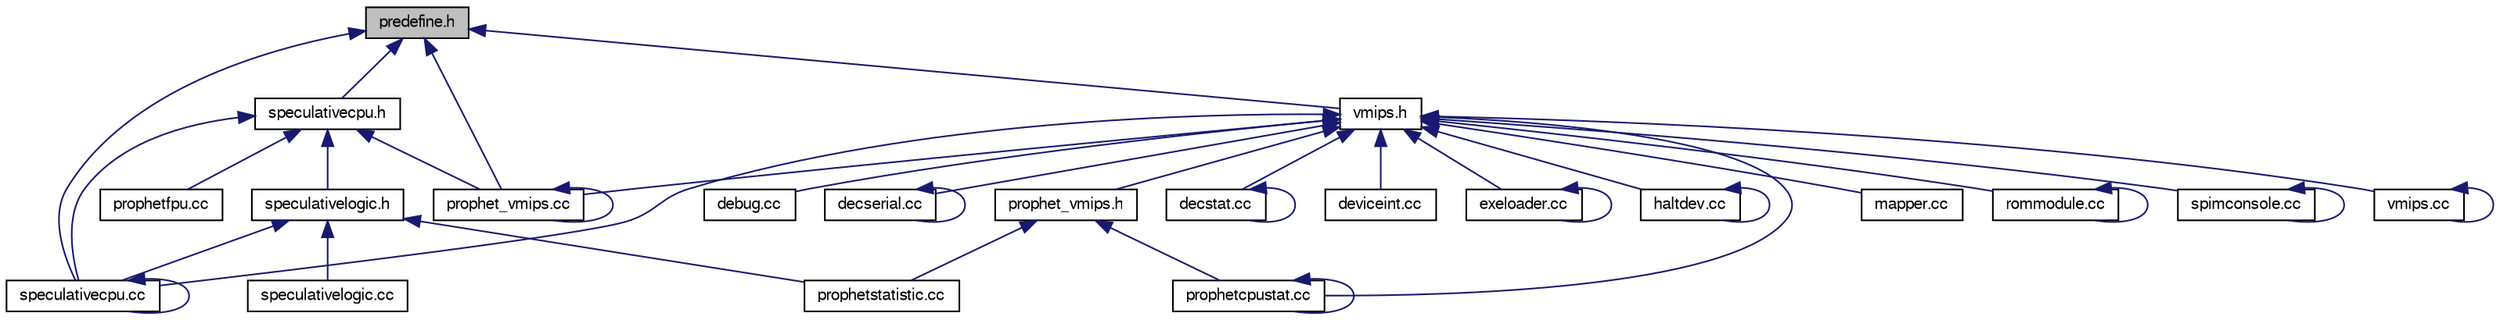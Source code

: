 digraph G
{
  edge [fontname="FreeSans",fontsize="10",labelfontname="FreeSans",labelfontsize="10"];
  node [fontname="FreeSans",fontsize="10",shape=record];
  Node1 [label="predefine.h",height=0.2,width=0.4,color="black", fillcolor="grey75", style="filled" fontcolor="black"];
  Node1 -> Node2 [dir=back,color="midnightblue",fontsize="10",style="solid"];
  Node2 [label="prophet_vmips.cc",height=0.2,width=0.4,color="black", fillcolor="white", style="filled",URL="$prophet__vmips_8cc.html"];
  Node2 -> Node2 [dir=back,color="midnightblue",fontsize="10",style="solid"];
  Node1 -> Node3 [dir=back,color="midnightblue",fontsize="10",style="solid"];
  Node3 [label="speculativecpu.cc",height=0.2,width=0.4,color="black", fillcolor="white", style="filled",URL="$speculativecpu_8cc.html"];
  Node3 -> Node3 [dir=back,color="midnightblue",fontsize="10",style="solid"];
  Node1 -> Node4 [dir=back,color="midnightblue",fontsize="10",style="solid"];
  Node4 [label="speculativecpu.h",height=0.2,width=0.4,color="black", fillcolor="white", style="filled",URL="$speculativecpu_8h.html"];
  Node4 -> Node2 [dir=back,color="midnightblue",fontsize="10",style="solid"];
  Node4 -> Node5 [dir=back,color="midnightblue",fontsize="10",style="solid"];
  Node5 [label="prophetfpu.cc",height=0.2,width=0.4,color="black", fillcolor="white", style="filled",URL="$prophetfpu_8cc.html"];
  Node4 -> Node3 [dir=back,color="midnightblue",fontsize="10",style="solid"];
  Node4 -> Node6 [dir=back,color="midnightblue",fontsize="10",style="solid"];
  Node6 [label="speculativelogic.h",height=0.2,width=0.4,color="black", fillcolor="white", style="filled",URL="$speculativelogic_8h.html"];
  Node6 -> Node7 [dir=back,color="midnightblue",fontsize="10",style="solid"];
  Node7 [label="prophetstatistic.cc",height=0.2,width=0.4,color="black", fillcolor="white", style="filled",URL="$prophetstatistic_8cc.html"];
  Node6 -> Node3 [dir=back,color="midnightblue",fontsize="10",style="solid"];
  Node6 -> Node8 [dir=back,color="midnightblue",fontsize="10",style="solid"];
  Node8 [label="speculativelogic.cc",height=0.2,width=0.4,color="black", fillcolor="white", style="filled",URL="$speculativelogic_8cc.html"];
  Node1 -> Node9 [dir=back,color="midnightblue",fontsize="10",style="solid"];
  Node9 [label="vmips.h",height=0.2,width=0.4,color="black", fillcolor="white", style="filled",URL="$vmips_8h.html"];
  Node9 -> Node10 [dir=back,color="midnightblue",fontsize="10",style="solid"];
  Node10 [label="debug.cc",height=0.2,width=0.4,color="black", fillcolor="white", style="filled",URL="$debug_8cc.html"];
  Node9 -> Node11 [dir=back,color="midnightblue",fontsize="10",style="solid"];
  Node11 [label="decserial.cc",height=0.2,width=0.4,color="black", fillcolor="white", style="filled",URL="$decserial_8cc.html"];
  Node11 -> Node11 [dir=back,color="midnightblue",fontsize="10",style="solid"];
  Node9 -> Node12 [dir=back,color="midnightblue",fontsize="10",style="solid"];
  Node12 [label="decstat.cc",height=0.2,width=0.4,color="black", fillcolor="white", style="filled",URL="$decstat_8cc.html"];
  Node12 -> Node12 [dir=back,color="midnightblue",fontsize="10",style="solid"];
  Node9 -> Node13 [dir=back,color="midnightblue",fontsize="10",style="solid"];
  Node13 [label="deviceint.cc",height=0.2,width=0.4,color="black", fillcolor="white", style="filled",URL="$deviceint_8cc.html"];
  Node9 -> Node14 [dir=back,color="midnightblue",fontsize="10",style="solid"];
  Node14 [label="exeloader.cc",height=0.2,width=0.4,color="black", fillcolor="white", style="filled",URL="$exeloader_8cc.html"];
  Node14 -> Node14 [dir=back,color="midnightblue",fontsize="10",style="solid"];
  Node9 -> Node15 [dir=back,color="midnightblue",fontsize="10",style="solid"];
  Node15 [label="haltdev.cc",height=0.2,width=0.4,color="black", fillcolor="white", style="filled",URL="$haltdev_8cc.html"];
  Node15 -> Node15 [dir=back,color="midnightblue",fontsize="10",style="solid"];
  Node9 -> Node16 [dir=back,color="midnightblue",fontsize="10",style="solid"];
  Node16 [label="mapper.cc",height=0.2,width=0.4,color="black", fillcolor="white", style="filled",URL="$mapper_8cc.html"];
  Node9 -> Node2 [dir=back,color="midnightblue",fontsize="10",style="solid"];
  Node9 -> Node17 [dir=back,color="midnightblue",fontsize="10",style="solid"];
  Node17 [label="prophet_vmips.h",height=0.2,width=0.4,color="black", fillcolor="white", style="filled",URL="$prophet__vmips_8h.html"];
  Node17 -> Node18 [dir=back,color="midnightblue",fontsize="10",style="solid"];
  Node18 [label="prophetcpustat.cc",height=0.2,width=0.4,color="black", fillcolor="white", style="filled",URL="$prophetcpustat_8cc.html"];
  Node18 -> Node18 [dir=back,color="midnightblue",fontsize="10",style="solid"];
  Node17 -> Node7 [dir=back,color="midnightblue",fontsize="10",style="solid"];
  Node9 -> Node18 [dir=back,color="midnightblue",fontsize="10",style="solid"];
  Node9 -> Node19 [dir=back,color="midnightblue",fontsize="10",style="solid"];
  Node19 [label="rommodule.cc",height=0.2,width=0.4,color="black", fillcolor="white", style="filled",URL="$rommodule_8cc.html"];
  Node19 -> Node19 [dir=back,color="midnightblue",fontsize="10",style="solid"];
  Node9 -> Node3 [dir=back,color="midnightblue",fontsize="10",style="solid"];
  Node9 -> Node20 [dir=back,color="midnightblue",fontsize="10",style="solid"];
  Node20 [label="spimconsole.cc",height=0.2,width=0.4,color="black", fillcolor="white", style="filled",URL="$spimconsole_8cc.html"];
  Node20 -> Node20 [dir=back,color="midnightblue",fontsize="10",style="solid"];
  Node9 -> Node21 [dir=back,color="midnightblue",fontsize="10",style="solid"];
  Node21 [label="vmips.cc",height=0.2,width=0.4,color="black", fillcolor="white", style="filled",URL="$vmips_8cc.html"];
  Node21 -> Node21 [dir=back,color="midnightblue",fontsize="10",style="solid"];
}

